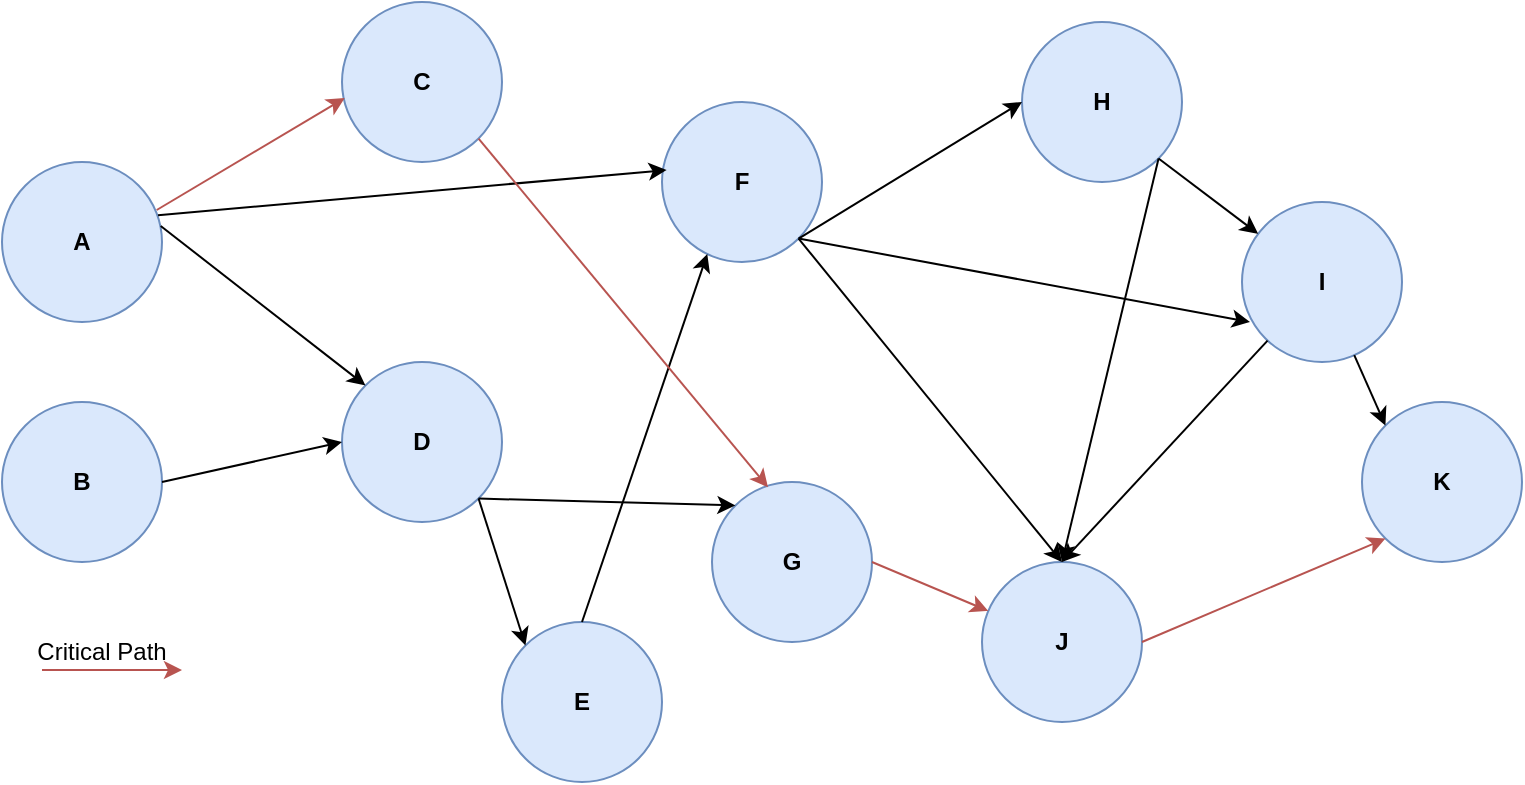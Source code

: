 <mxfile version="15.7.3" type="github">
  <diagram id="snEOONconb2m-LRFP6U-" name="Page-1">
    <mxGraphModel dx="782" dy="432" grid="1" gridSize="10" guides="1" tooltips="1" connect="1" arrows="1" fold="1" page="1" pageScale="1" pageWidth="850" pageHeight="1100" math="0" shadow="0">
      <root>
        <mxCell id="0" />
        <mxCell id="1" parent="0" />
        <mxCell id="aDxB4Li0WQIJteykIi52-1" value="&lt;b&gt;A&lt;/b&gt;" style="ellipse;whiteSpace=wrap;html=1;aspect=fixed;fillColor=#dae8fc;strokeColor=#6c8ebf;" vertex="1" parent="1">
          <mxGeometry x="70" y="100" width="80" height="80" as="geometry" />
        </mxCell>
        <mxCell id="aDxB4Li0WQIJteykIi52-2" value="&lt;b&gt;B&lt;/b&gt;" style="ellipse;whiteSpace=wrap;html=1;aspect=fixed;fillColor=#dae8fc;strokeColor=#6c8ebf;" vertex="1" parent="1">
          <mxGeometry x="70" y="220" width="80" height="80" as="geometry" />
        </mxCell>
        <mxCell id="aDxB4Li0WQIJteykIi52-3" value="&lt;b&gt;C&lt;/b&gt;" style="ellipse;whiteSpace=wrap;html=1;aspect=fixed;fillColor=#dae8fc;strokeColor=#6c8ebf;" vertex="1" parent="1">
          <mxGeometry x="240" y="20" width="80" height="80" as="geometry" />
        </mxCell>
        <mxCell id="aDxB4Li0WQIJteykIi52-4" value="&lt;b&gt;E&lt;/b&gt;" style="ellipse;whiteSpace=wrap;html=1;aspect=fixed;fillColor=#dae8fc;strokeColor=#6c8ebf;" vertex="1" parent="1">
          <mxGeometry x="320" y="330" width="80" height="80" as="geometry" />
        </mxCell>
        <mxCell id="aDxB4Li0WQIJteykIi52-5" value="&lt;b&gt;D&lt;/b&gt;" style="ellipse;whiteSpace=wrap;html=1;aspect=fixed;fillColor=#dae8fc;strokeColor=#6c8ebf;" vertex="1" parent="1">
          <mxGeometry x="240" y="200" width="80" height="80" as="geometry" />
        </mxCell>
        <mxCell id="aDxB4Li0WQIJteykIi52-6" value="&lt;b&gt;F&lt;/b&gt;" style="ellipse;whiteSpace=wrap;html=1;aspect=fixed;fillColor=#dae8fc;strokeColor=#6c8ebf;" vertex="1" parent="1">
          <mxGeometry x="400" y="70" width="80" height="80" as="geometry" />
        </mxCell>
        <mxCell id="aDxB4Li0WQIJteykIi52-7" value="&lt;b&gt;G&lt;/b&gt;" style="ellipse;whiteSpace=wrap;html=1;aspect=fixed;fillColor=#dae8fc;strokeColor=#6c8ebf;" vertex="1" parent="1">
          <mxGeometry x="425" y="260" width="80" height="80" as="geometry" />
        </mxCell>
        <mxCell id="aDxB4Li0WQIJteykIi52-8" value="&lt;b&gt;H&lt;/b&gt;" style="ellipse;whiteSpace=wrap;html=1;aspect=fixed;fillColor=#dae8fc;strokeColor=#6c8ebf;" vertex="1" parent="1">
          <mxGeometry x="580" y="30" width="80" height="80" as="geometry" />
        </mxCell>
        <mxCell id="aDxB4Li0WQIJteykIi52-9" value="&lt;b&gt;J&lt;/b&gt;" style="ellipse;whiteSpace=wrap;html=1;aspect=fixed;fillColor=#dae8fc;strokeColor=#6c8ebf;" vertex="1" parent="1">
          <mxGeometry x="560" y="300" width="80" height="80" as="geometry" />
        </mxCell>
        <mxCell id="aDxB4Li0WQIJteykIi52-10" value="&lt;b&gt;I&lt;/b&gt;" style="ellipse;whiteSpace=wrap;html=1;aspect=fixed;fillColor=#dae8fc;strokeColor=#6c8ebf;" vertex="1" parent="1">
          <mxGeometry x="690" y="120" width="80" height="80" as="geometry" />
        </mxCell>
        <mxCell id="aDxB4Li0WQIJteykIi52-11" value="&lt;b&gt;K&lt;/b&gt;" style="ellipse;whiteSpace=wrap;html=1;aspect=fixed;fillColor=#dae8fc;strokeColor=#6c8ebf;" vertex="1" parent="1">
          <mxGeometry x="750" y="220" width="80" height="80" as="geometry" />
        </mxCell>
        <mxCell id="aDxB4Li0WQIJteykIi52-12" value="" style="endArrow=classic;html=1;rounded=0;exitX=0.967;exitY=0.3;exitDx=0;exitDy=0;exitPerimeter=0;entryX=0.017;entryY=0.6;entryDx=0;entryDy=0;entryPerimeter=0;fillColor=#f8cecc;strokeColor=#b85450;" edge="1" parent="1" source="aDxB4Li0WQIJteykIi52-1" target="aDxB4Li0WQIJteykIi52-3">
          <mxGeometry width="50" height="50" relative="1" as="geometry">
            <mxPoint x="170" y="130" as="sourcePoint" />
            <mxPoint x="220" y="80" as="targetPoint" />
          </mxGeometry>
        </mxCell>
        <mxCell id="aDxB4Li0WQIJteykIi52-13" value="" style="endArrow=classic;html=1;rounded=0;exitX=0.975;exitY=0.333;exitDx=0;exitDy=0;exitPerimeter=0;entryX=0.029;entryY=0.425;entryDx=0;entryDy=0;entryPerimeter=0;" edge="1" parent="1" source="aDxB4Li0WQIJteykIi52-1" target="aDxB4Li0WQIJteykIi52-6">
          <mxGeometry width="50" height="50" relative="1" as="geometry">
            <mxPoint x="170" y="150" as="sourcePoint" />
            <mxPoint x="220" y="100" as="targetPoint" />
          </mxGeometry>
        </mxCell>
        <mxCell id="aDxB4Li0WQIJteykIi52-15" value="" style="endArrow=classic;html=1;rounded=0;exitX=0.992;exitY=0.4;exitDx=0;exitDy=0;exitPerimeter=0;entryX=0;entryY=0;entryDx=0;entryDy=0;" edge="1" parent="1" source="aDxB4Li0WQIJteykIi52-1" target="aDxB4Li0WQIJteykIi52-5">
          <mxGeometry width="50" height="50" relative="1" as="geometry">
            <mxPoint x="158" y="126.64" as="sourcePoint" />
            <mxPoint x="397.32" y="144" as="targetPoint" />
          </mxGeometry>
        </mxCell>
        <mxCell id="aDxB4Li0WQIJteykIi52-16" value="" style="endArrow=classic;html=1;rounded=0;exitX=1;exitY=0.5;exitDx=0;exitDy=0;entryX=0;entryY=0.5;entryDx=0;entryDy=0;" edge="1" parent="1" source="aDxB4Li0WQIJteykIi52-2" target="aDxB4Li0WQIJteykIi52-5">
          <mxGeometry width="50" height="50" relative="1" as="geometry">
            <mxPoint x="159.36" y="142" as="sourcePoint" />
            <mxPoint x="261.716" y="211.716" as="targetPoint" />
          </mxGeometry>
        </mxCell>
        <mxCell id="aDxB4Li0WQIJteykIi52-17" value="" style="endArrow=classic;html=1;rounded=0;exitX=1;exitY=1;exitDx=0;exitDy=0;entryX=0;entryY=0;entryDx=0;entryDy=0;" edge="1" parent="1" source="aDxB4Li0WQIJteykIi52-5" target="aDxB4Li0WQIJteykIi52-4">
          <mxGeometry width="50" height="50" relative="1" as="geometry">
            <mxPoint x="160" y="270" as="sourcePoint" />
            <mxPoint x="170" y="340" as="targetPoint" />
          </mxGeometry>
        </mxCell>
        <mxCell id="aDxB4Li0WQIJteykIi52-18" value="" style="endArrow=classic;html=1;rounded=0;entryX=0;entryY=0;entryDx=0;entryDy=0;exitX=1;exitY=1;exitDx=0;exitDy=0;" edge="1" parent="1" source="aDxB4Li0WQIJteykIi52-5" target="aDxB4Li0WQIJteykIi52-7">
          <mxGeometry width="50" height="50" relative="1" as="geometry">
            <mxPoint x="180" y="280" as="sourcePoint" />
            <mxPoint x="260" y="250" as="targetPoint" />
          </mxGeometry>
        </mxCell>
        <mxCell id="aDxB4Li0WQIJteykIi52-19" value="" style="endArrow=classic;html=1;rounded=0;entryX=0.283;entryY=0.95;entryDx=0;entryDy=0;entryPerimeter=0;exitX=0.5;exitY=0;exitDx=0;exitDy=0;" edge="1" parent="1" source="aDxB4Li0WQIJteykIi52-4" target="aDxB4Li0WQIJteykIi52-6">
          <mxGeometry width="50" height="50" relative="1" as="geometry">
            <mxPoint x="310" y="330" as="sourcePoint" />
            <mxPoint x="270" y="260" as="targetPoint" />
          </mxGeometry>
        </mxCell>
        <mxCell id="aDxB4Li0WQIJteykIi52-20" value="" style="endArrow=classic;html=1;rounded=0;exitX=1;exitY=1;exitDx=0;exitDy=0;entryX=0.35;entryY=0.033;entryDx=0;entryDy=0;entryPerimeter=0;fillColor=#f8cecc;strokeColor=#b85450;" edge="1" parent="1" source="aDxB4Li0WQIJteykIi52-3" target="aDxB4Li0WQIJteykIi52-7">
          <mxGeometry width="50" height="50" relative="1" as="geometry">
            <mxPoint x="157.36" y="134" as="sourcePoint" />
            <mxPoint x="251.36" y="78" as="targetPoint" />
          </mxGeometry>
        </mxCell>
        <mxCell id="aDxB4Li0WQIJteykIi52-23" value="" style="endArrow=classic;html=1;rounded=0;entryX=0;entryY=0.5;entryDx=0;entryDy=0;exitX=1;exitY=1;exitDx=0;exitDy=0;" edge="1" parent="1" source="aDxB4Li0WQIJteykIi52-6" target="aDxB4Li0WQIJteykIi52-8">
          <mxGeometry width="50" height="50" relative="1" as="geometry">
            <mxPoint x="290" y="280" as="sourcePoint" />
            <mxPoint x="401.716" y="331.716" as="targetPoint" />
          </mxGeometry>
        </mxCell>
        <mxCell id="aDxB4Li0WQIJteykIi52-24" value="" style="endArrow=classic;html=1;rounded=0;exitX=1;exitY=1;exitDx=0;exitDy=0;entryX=0.5;entryY=0;entryDx=0;entryDy=0;" edge="1" parent="1" source="aDxB4Li0WQIJteykIi52-6" target="aDxB4Li0WQIJteykIi52-9">
          <mxGeometry width="50" height="50" relative="1" as="geometry">
            <mxPoint x="300" y="290" as="sourcePoint" />
            <mxPoint x="411.716" y="341.716" as="targetPoint" />
          </mxGeometry>
        </mxCell>
        <mxCell id="aDxB4Li0WQIJteykIi52-25" value="" style="endArrow=classic;html=1;rounded=0;entryX=0.05;entryY=0.75;entryDx=0;entryDy=0;exitX=1;exitY=1;exitDx=0;exitDy=0;entryPerimeter=0;" edge="1" parent="1" source="aDxB4Li0WQIJteykIi52-6" target="aDxB4Li0WQIJteykIi52-10">
          <mxGeometry width="50" height="50" relative="1" as="geometry">
            <mxPoint x="310" y="300" as="sourcePoint" />
            <mxPoint x="421.716" y="351.716" as="targetPoint" />
          </mxGeometry>
        </mxCell>
        <mxCell id="aDxB4Li0WQIJteykIi52-27" value="" style="endArrow=classic;html=1;rounded=0;exitX=1;exitY=0.5;exitDx=0;exitDy=0;fillColor=#f8cecc;strokeColor=#b85450;" edge="1" parent="1" source="aDxB4Li0WQIJteykIi52-7" target="aDxB4Li0WQIJteykIi52-9">
          <mxGeometry width="50" height="50" relative="1" as="geometry">
            <mxPoint x="338.284" y="258.284" as="sourcePoint" />
            <mxPoint x="451.716" y="261.716" as="targetPoint" />
          </mxGeometry>
        </mxCell>
        <mxCell id="aDxB4Li0WQIJteykIi52-28" value="" style="endArrow=classic;html=1;rounded=0;exitX=1;exitY=1;exitDx=0;exitDy=0;" edge="1" parent="1" source="aDxB4Li0WQIJteykIi52-8" target="aDxB4Li0WQIJteykIi52-10">
          <mxGeometry width="50" height="50" relative="1" as="geometry">
            <mxPoint x="348.284" y="268.284" as="sourcePoint" />
            <mxPoint x="461.716" y="271.716" as="targetPoint" />
          </mxGeometry>
        </mxCell>
        <mxCell id="aDxB4Li0WQIJteykIi52-29" value="" style="endArrow=classic;html=1;rounded=0;entryX=0.5;entryY=0;entryDx=0;entryDy=0;exitX=1;exitY=1;exitDx=0;exitDy=0;" edge="1" parent="1" source="aDxB4Li0WQIJteykIi52-8" target="aDxB4Li0WQIJteykIi52-9">
          <mxGeometry width="50" height="50" relative="1" as="geometry">
            <mxPoint x="358.284" y="278.284" as="sourcePoint" />
            <mxPoint x="471.716" y="281.716" as="targetPoint" />
          </mxGeometry>
        </mxCell>
        <mxCell id="aDxB4Li0WQIJteykIi52-30" value="" style="endArrow=classic;html=1;rounded=0;entryX=0.5;entryY=0;entryDx=0;entryDy=0;" edge="1" parent="1" source="aDxB4Li0WQIJteykIi52-10" target="aDxB4Li0WQIJteykIi52-9">
          <mxGeometry width="50" height="50" relative="1" as="geometry">
            <mxPoint x="368.284" y="288.284" as="sourcePoint" />
            <mxPoint x="680" y="290" as="targetPoint" />
          </mxGeometry>
        </mxCell>
        <mxCell id="aDxB4Li0WQIJteykIi52-31" value="" style="endArrow=classic;html=1;rounded=0;entryX=0;entryY=0;entryDx=0;entryDy=0;" edge="1" parent="1" source="aDxB4Li0WQIJteykIi52-10" target="aDxB4Li0WQIJteykIi52-11">
          <mxGeometry width="50" height="50" relative="1" as="geometry">
            <mxPoint x="710" y="210" as="sourcePoint" />
            <mxPoint x="491.716" y="301.716" as="targetPoint" />
          </mxGeometry>
        </mxCell>
        <mxCell id="aDxB4Li0WQIJteykIi52-32" value="" style="endArrow=classic;html=1;rounded=0;exitX=1;exitY=0.5;exitDx=0;exitDy=0;fillColor=#f8cecc;strokeColor=#b85450;entryX=0;entryY=1;entryDx=0;entryDy=0;" edge="1" parent="1" source="aDxB4Li0WQIJteykIi52-9" target="aDxB4Li0WQIJteykIi52-11">
          <mxGeometry width="50" height="50" relative="1" as="geometry">
            <mxPoint x="520" y="290" as="sourcePoint" />
            <mxPoint x="631.351" y="319.693" as="targetPoint" />
          </mxGeometry>
        </mxCell>
        <mxCell id="aDxB4Li0WQIJteykIi52-33" value="" style="endArrow=classic;html=1;rounded=0;fillColor=#f8cecc;strokeColor=#b85450;" edge="1" parent="1">
          <mxGeometry width="50" height="50" relative="1" as="geometry">
            <mxPoint x="90" y="354" as="sourcePoint" />
            <mxPoint x="160" y="354" as="targetPoint" />
          </mxGeometry>
        </mxCell>
        <mxCell id="aDxB4Li0WQIJteykIi52-34" value="Critical Path" style="text;html=1;strokeColor=none;fillColor=none;align=center;verticalAlign=middle;whiteSpace=wrap;rounded=0;" vertex="1" parent="1">
          <mxGeometry x="70" y="330" width="100" height="30" as="geometry" />
        </mxCell>
      </root>
    </mxGraphModel>
  </diagram>
</mxfile>
